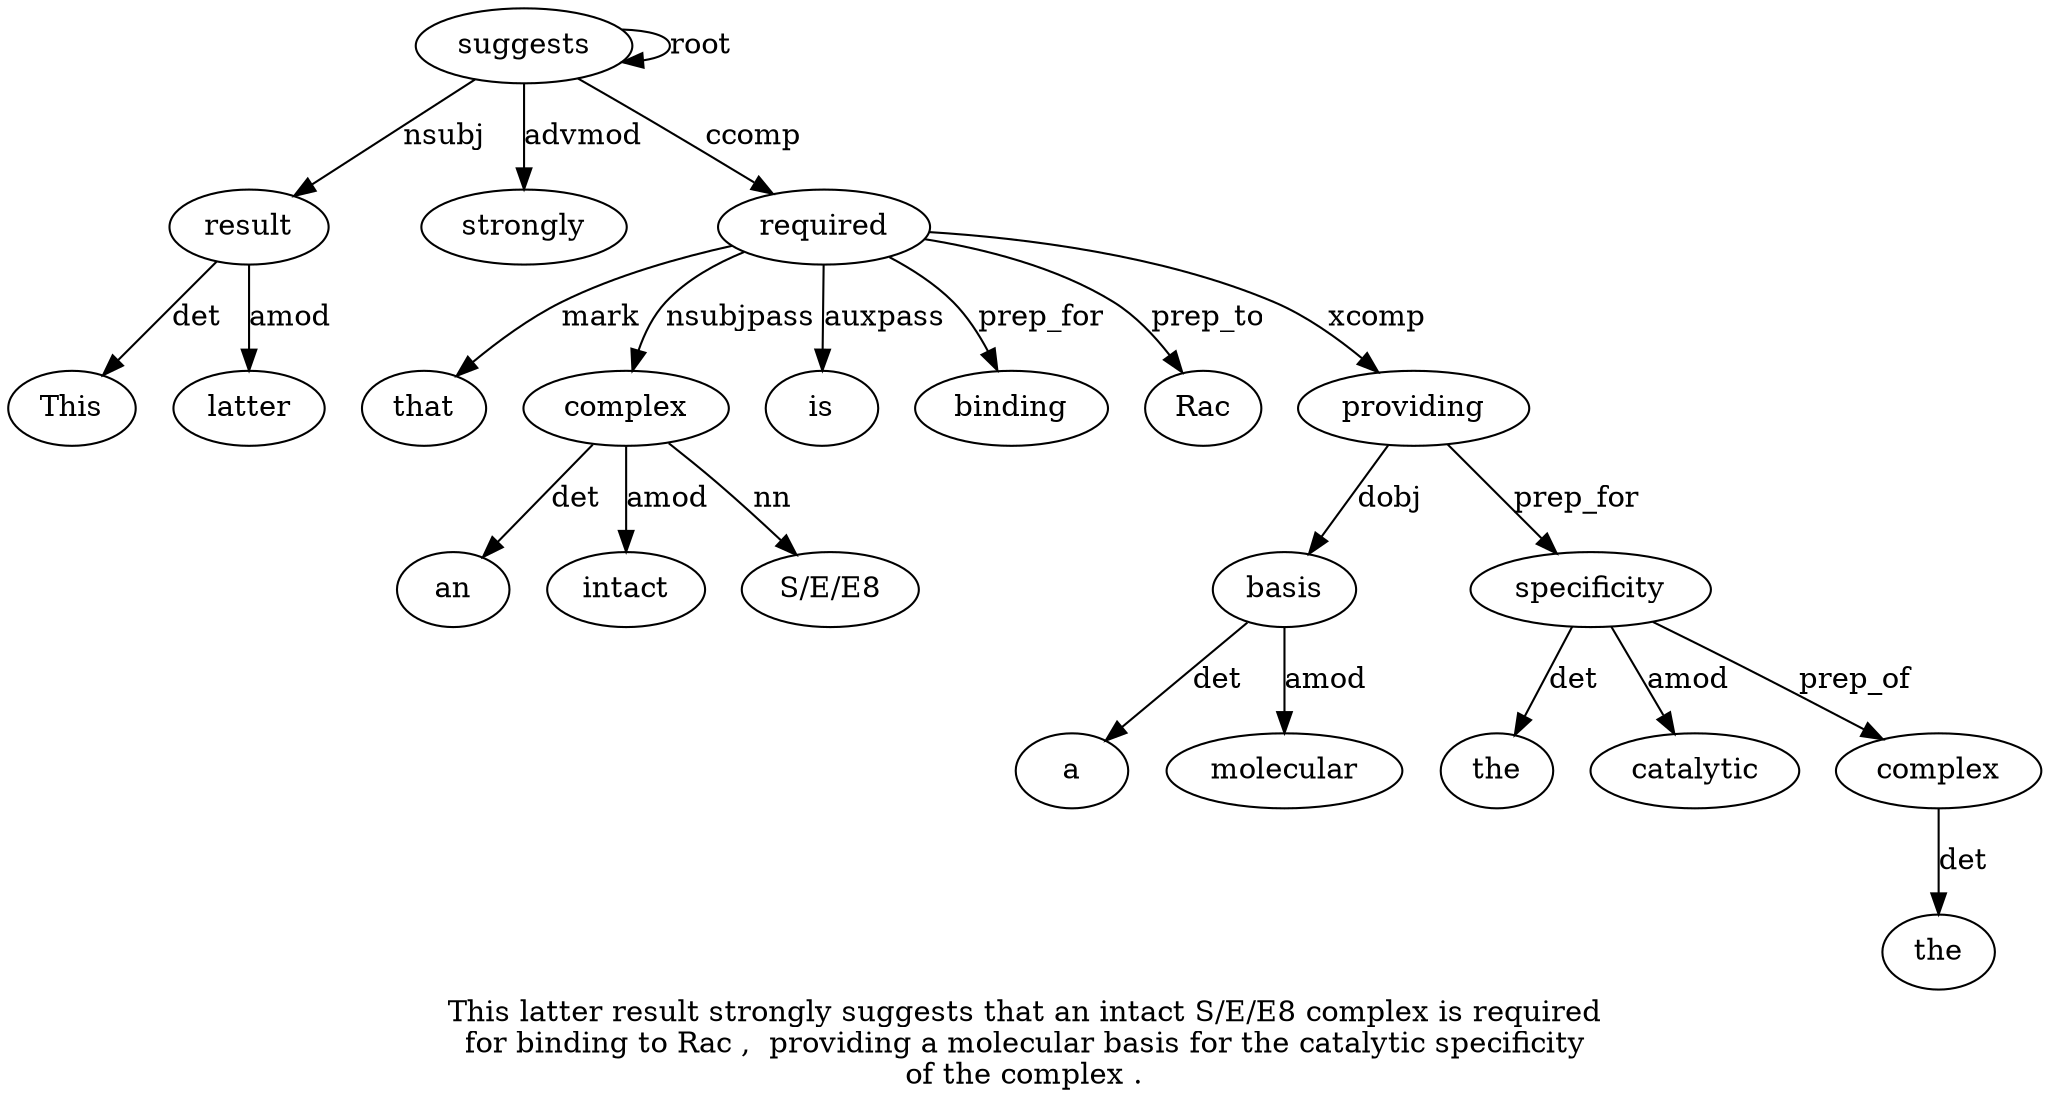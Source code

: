 digraph "This latter result strongly suggests that an intact S/E/E8 complex is required for binding to Rac ,  providing a molecular basis for the catalytic specificity of the complex ." {
label="This latter result strongly suggests that an intact S/E/E8 complex is required
for binding to Rac ,  providing a molecular basis for the catalytic specificity
of the complex .";
result3 [style=filled, fillcolor=white, label=result];
This1 [style=filled, fillcolor=white, label=This];
result3 -> This1  [label=det];
latter2 [style=filled, fillcolor=white, label=latter];
result3 -> latter2  [label=amod];
suggests5 [style=filled, fillcolor=white, label=suggests];
suggests5 -> result3  [label=nsubj];
strongly4 [style=filled, fillcolor=white, label=strongly];
suggests5 -> strongly4  [label=advmod];
suggests5 -> suggests5  [label=root];
required12 [style=filled, fillcolor=white, label=required];
that6 [style=filled, fillcolor=white, label=that];
required12 -> that6  [label=mark];
complex10 [style=filled, fillcolor=white, label=complex];
an7 [style=filled, fillcolor=white, label=an];
complex10 -> an7  [label=det];
intact8 [style=filled, fillcolor=white, label=intact];
complex10 -> intact8  [label=amod];
"S/E/E89" [style=filled, fillcolor=white, label="S/E/E8"];
complex10 -> "S/E/E89"  [label=nn];
required12 -> complex10  [label=nsubjpass];
is11 [style=filled, fillcolor=white, label=is];
required12 -> is11  [label=auxpass];
suggests5 -> required12  [label=ccomp];
binding14 [style=filled, fillcolor=white, label=binding];
required12 -> binding14  [label=prep_for];
Rac16 [style=filled, fillcolor=white, label=Rac];
required12 -> Rac16  [label=prep_to];
providing18 [style=filled, fillcolor=white, label=providing];
required12 -> providing18  [label=xcomp];
basis21 [style=filled, fillcolor=white, label=basis];
a19 [style=filled, fillcolor=white, label=a];
basis21 -> a19  [label=det];
molecular20 [style=filled, fillcolor=white, label=molecular];
basis21 -> molecular20  [label=amod];
providing18 -> basis21  [label=dobj];
specificity25 [style=filled, fillcolor=white, label=specificity];
the23 [style=filled, fillcolor=white, label=the];
specificity25 -> the23  [label=det];
catalytic24 [style=filled, fillcolor=white, label=catalytic];
specificity25 -> catalytic24  [label=amod];
providing18 -> specificity25  [label=prep_for];
complex28 [style=filled, fillcolor=white, label=complex];
the27 [style=filled, fillcolor=white, label=the];
complex28 -> the27  [label=det];
specificity25 -> complex28  [label=prep_of];
}
